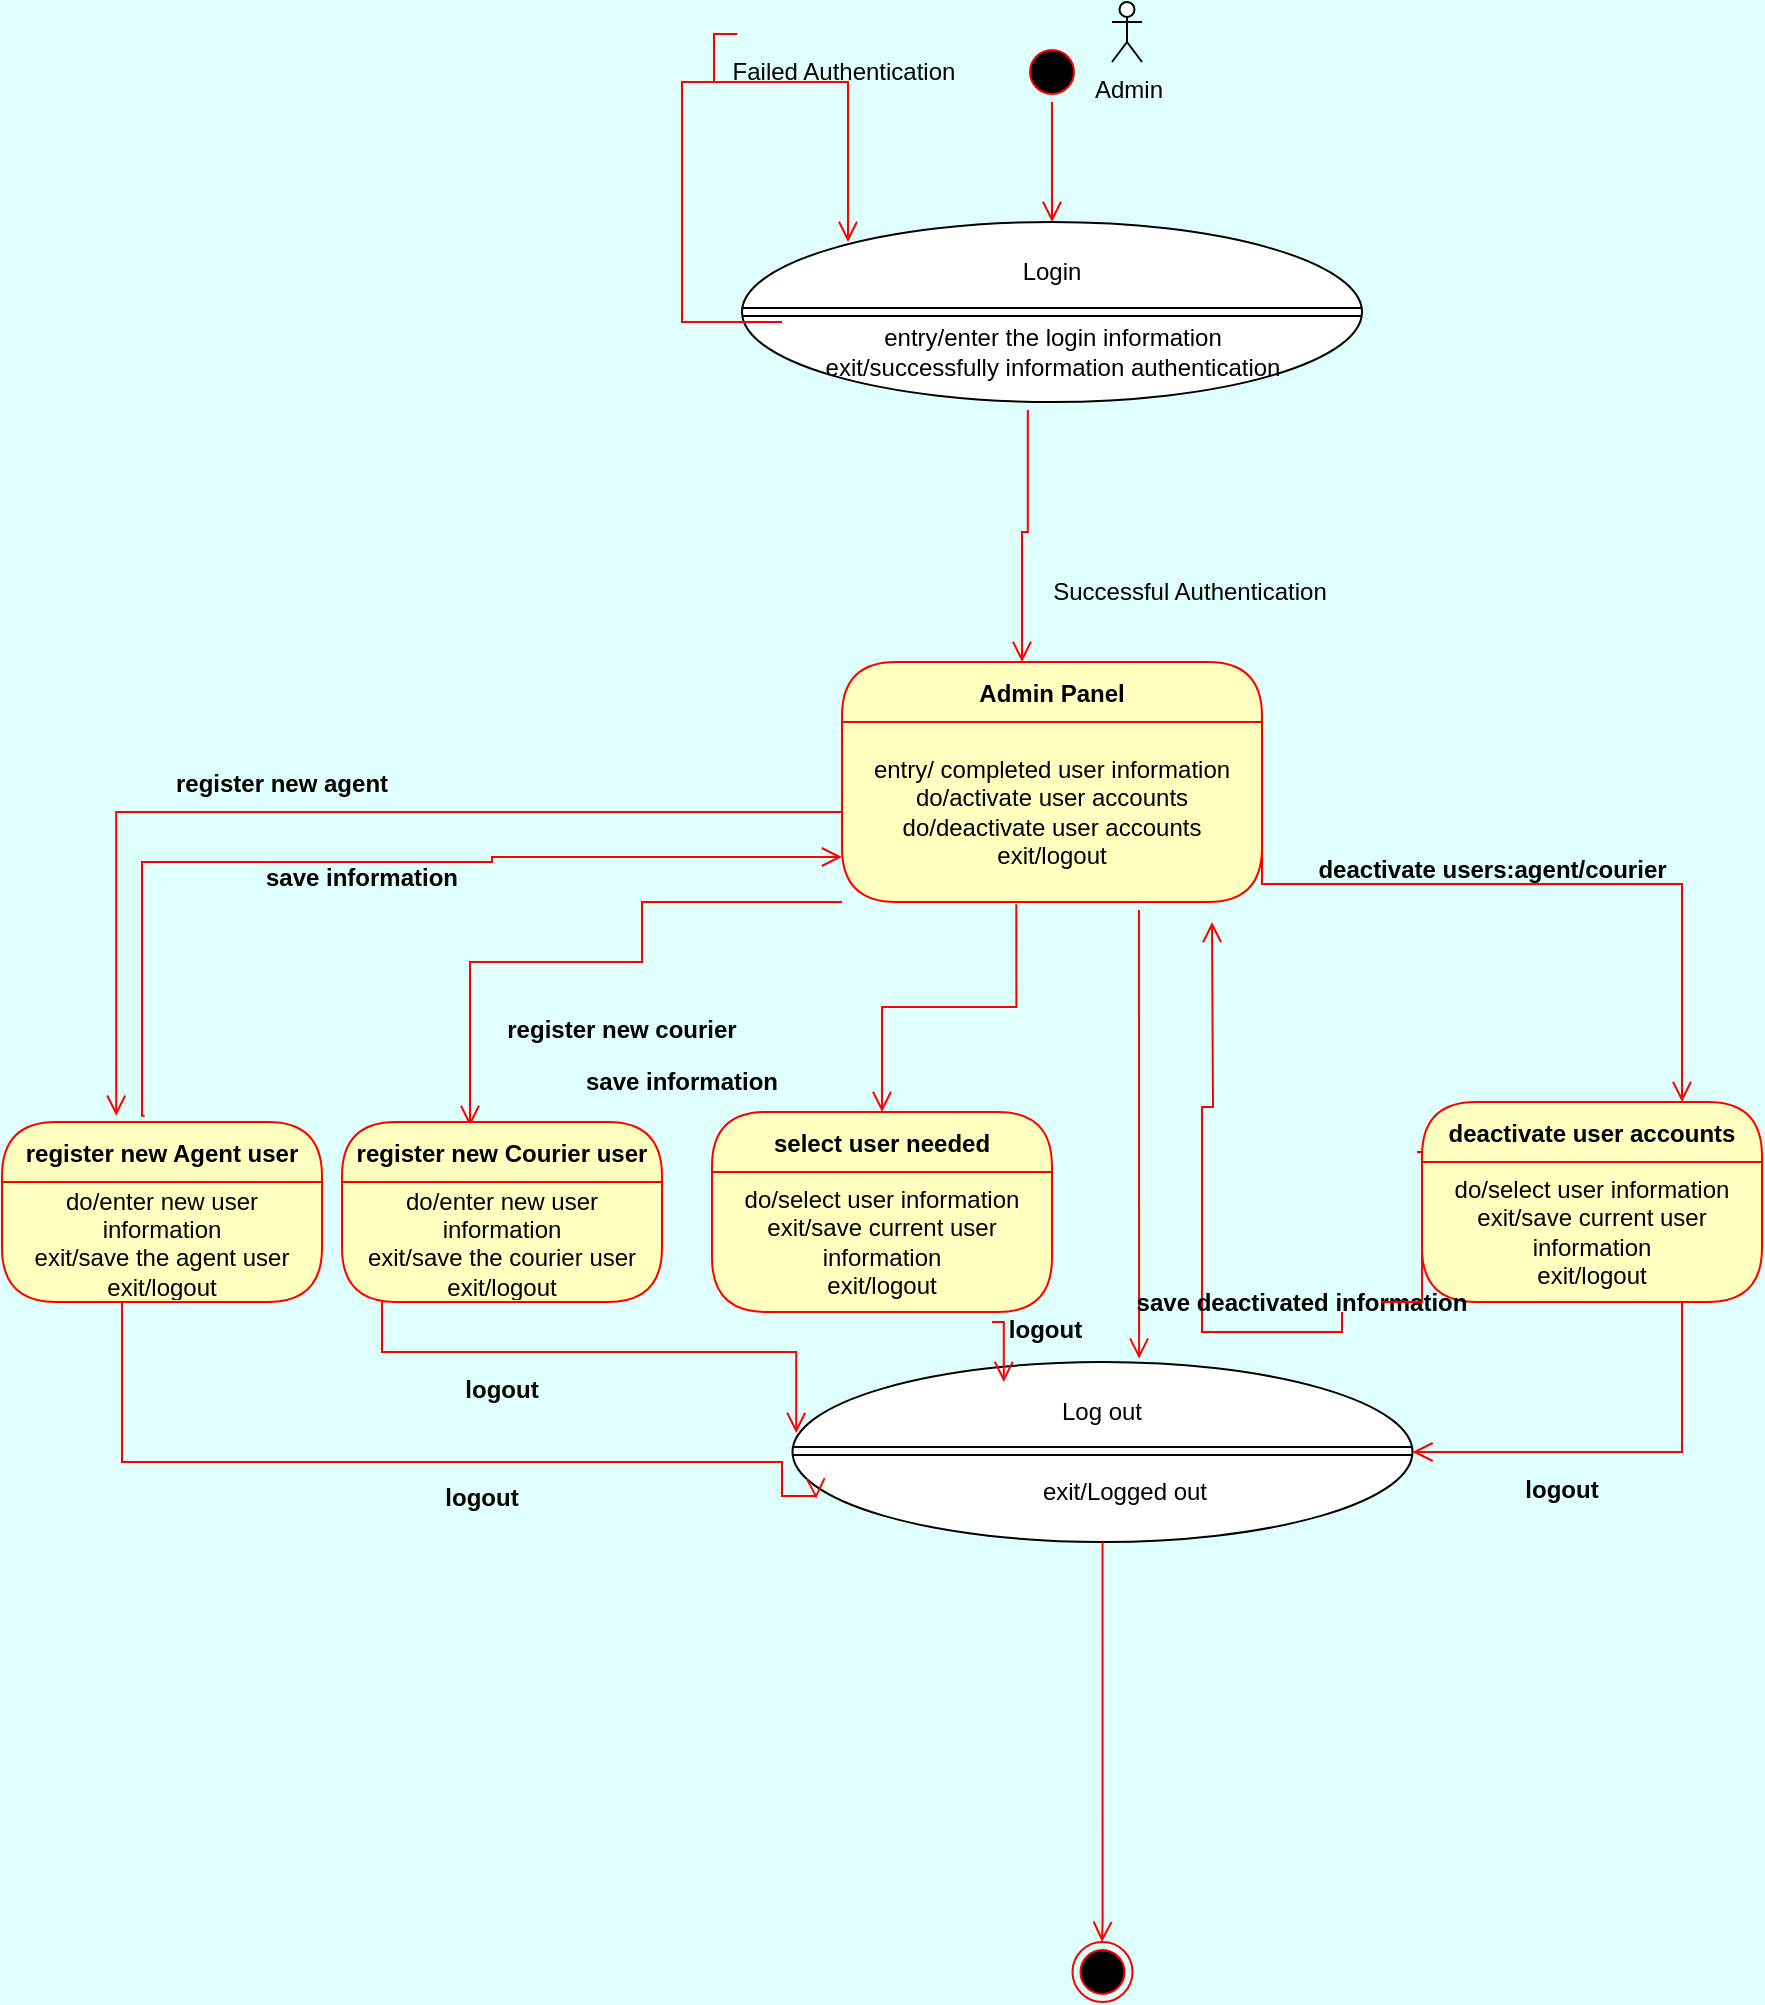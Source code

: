 <mxfile version="20.0.1" type="device"><diagram id="FP2FVaoPAKqpPKVyi37t" name="Page-1"><mxGraphModel dx="1575" dy="1011" grid="1" gridSize="10" guides="1" tooltips="1" connect="1" arrows="1" fold="1" page="1" pageScale="1" pageWidth="850" pageHeight="1100" background="#DEFFFC" math="0" shadow="0"><root><mxCell id="0"/><mxCell id="1" parent="0"/><mxCell id="WLlmQT1WjsfkC0d0wtnA-1" value="" style="ellipse;html=1;shape=startState;fillColor=#000000;strokeColor=#ff0000;" vertex="1" parent="1"><mxGeometry x="410" y="30" width="30" height="30" as="geometry"/></mxCell><mxCell id="WLlmQT1WjsfkC0d0wtnA-2" value="" style="edgeStyle=orthogonalEdgeStyle;html=1;verticalAlign=bottom;endArrow=open;endSize=8;strokeColor=#ff0000;rounded=0;" edge="1" source="WLlmQT1WjsfkC0d0wtnA-1" parent="1"><mxGeometry relative="1" as="geometry"><mxPoint x="425" y="120" as="targetPoint"/></mxGeometry></mxCell><mxCell id="WLlmQT1WjsfkC0d0wtnA-3" value="" style="ellipse;whiteSpace=wrap;html=1;" vertex="1" parent="1"><mxGeometry x="270" y="120" width="310" height="90" as="geometry"/></mxCell><mxCell id="WLlmQT1WjsfkC0d0wtnA-4" value="" style="shape=link;html=1;rounded=0;entryX=1;entryY=0.5;entryDx=0;entryDy=0;exitX=0;exitY=0.5;exitDx=0;exitDy=0;" edge="1" parent="1" source="WLlmQT1WjsfkC0d0wtnA-3" target="WLlmQT1WjsfkC0d0wtnA-3"><mxGeometry width="100" relative="1" as="geometry"><mxPoint x="365" y="159.5" as="sourcePoint"/><mxPoint x="465" y="159.5" as="targetPoint"/></mxGeometry></mxCell><mxCell id="WLlmQT1WjsfkC0d0wtnA-5" value="Login" style="text;html=1;strokeColor=none;fillColor=none;align=center;verticalAlign=middle;whiteSpace=wrap;rounded=0;" vertex="1" parent="1"><mxGeometry x="395" y="130" width="60" height="30" as="geometry"/></mxCell><mxCell id="WLlmQT1WjsfkC0d0wtnA-6" value="entry/enter the login information&lt;br&gt;exit/successfully information authentication" style="text;html=1;strokeColor=none;fillColor=none;align=center;verticalAlign=middle;whiteSpace=wrap;rounded=0;" vertex="1" parent="1"><mxGeometry x="308" y="170" width="234.5" height="30" as="geometry"/></mxCell><mxCell id="WLlmQT1WjsfkC0d0wtnA-7" value="Admin" style="shape=umlActor;verticalLabelPosition=bottom;verticalAlign=top;html=1;outlineConnect=0;" vertex="1" parent="1"><mxGeometry x="455" y="10" width="15" height="30" as="geometry"/></mxCell><mxCell id="WLlmQT1WjsfkC0d0wtnA-13" value="" style="edgeStyle=orthogonalEdgeStyle;html=1;verticalAlign=bottom;endArrow=open;endSize=8;strokeColor=#ff0000;rounded=0;startArrow=none;" edge="1" parent="1" source="WLlmQT1WjsfkC0d0wtnA-14"><mxGeometry relative="1" as="geometry"><mxPoint x="323" y="130" as="targetPoint"/><mxPoint x="290" y="160" as="sourcePoint"/><Array as="points"><mxPoint x="240" y="50"/><mxPoint x="323" y="50"/></Array></mxGeometry></mxCell><mxCell id="WLlmQT1WjsfkC0d0wtnA-14" value="Failed Authentication" style="text;html=1;strokeColor=none;fillColor=none;align=center;verticalAlign=middle;whiteSpace=wrap;rounded=0;" vertex="1" parent="1"><mxGeometry x="260" y="30" width="121.75" height="30" as="geometry"/></mxCell><mxCell id="WLlmQT1WjsfkC0d0wtnA-15" value="" style="edgeStyle=orthogonalEdgeStyle;html=1;verticalAlign=bottom;endArrow=none;endSize=8;strokeColor=#ff0000;rounded=0;entryX=0.063;entryY=-0.133;entryDx=0;entryDy=0;entryPerimeter=0;" edge="1" parent="1" target="WLlmQT1WjsfkC0d0wtnA-14"><mxGeometry relative="1" as="geometry"><mxPoint x="323.024" y="126.01" as="targetPoint"/><mxPoint x="268" y="170" as="sourcePoint"/><Array as="points"><mxPoint x="290" y="170"/><mxPoint x="240" y="170"/><mxPoint x="240" y="50"/><mxPoint x="256" y="50"/><mxPoint x="256" y="26"/></Array></mxGeometry></mxCell><mxCell id="WLlmQT1WjsfkC0d0wtnA-18" value="Admin Panel" style="swimlane;fontStyle=1;align=center;verticalAlign=middle;childLayout=stackLayout;horizontal=1;startSize=30;horizontalStack=0;resizeParent=0;resizeLast=1;container=0;fontColor=#000000;collapsible=0;rounded=1;arcSize=30;strokeColor=#ff0000;fillColor=#ffffc0;swimlaneFillColor=#ffffc0;dropTarget=0;" vertex="1" parent="1"><mxGeometry x="320" y="340" width="210" height="120" as="geometry"/></mxCell><mxCell id="WLlmQT1WjsfkC0d0wtnA-27" value="entry/ completed user information&lt;br&gt;do/activate user accounts&lt;br&gt;do/deactivate user accounts&lt;br&gt;exit/logout" style="text;html=1;strokeColor=none;fillColor=none;align=center;verticalAlign=middle;spacingLeft=4;spacingRight=4;whiteSpace=wrap;overflow=hidden;rotatable=0;fontColor=#000000;" vertex="1" parent="WLlmQT1WjsfkC0d0wtnA-18"><mxGeometry y="30" width="210" height="90" as="geometry"/></mxCell><mxCell id="WLlmQT1WjsfkC0d0wtnA-19" value="entry/ completed user information&lt;br&gt;do/activate user accounts&lt;br&gt;do/deactivate user accounts&lt;br&gt;exit/logout" style="text;html=1;strokeColor=none;fillColor=none;align=center;verticalAlign=middle;spacingLeft=4;spacingRight=4;whiteSpace=wrap;overflow=hidden;rotatable=0;fontColor=#000000;" vertex="1" parent="WLlmQT1WjsfkC0d0wtnA-18"><mxGeometry y="120" width="210" as="geometry"/></mxCell><mxCell id="WLlmQT1WjsfkC0d0wtnA-20" value="" style="edgeStyle=orthogonalEdgeStyle;html=1;verticalAlign=bottom;endArrow=open;endSize=8;strokeColor=#ff0000;rounded=0;exitX=0.707;exitY=1.044;exitDx=0;exitDy=0;exitPerimeter=0;entryX=0.559;entryY=-0.019;entryDx=0;entryDy=0;entryPerimeter=0;" edge="1" source="WLlmQT1WjsfkC0d0wtnA-27" parent="1" target="WLlmQT1WjsfkC0d0wtnA-23"><mxGeometry relative="1" as="geometry"><mxPoint x="460" y="690" as="targetPoint"/><Array as="points"/></mxGeometry></mxCell><mxCell id="WLlmQT1WjsfkC0d0wtnA-21" value="Successful Authentication" style="text;html=1;strokeColor=none;fillColor=none;align=center;verticalAlign=middle;whiteSpace=wrap;rounded=0;" vertex="1" parent="1"><mxGeometry x="410" y="290" width="168.37" height="30" as="geometry"/></mxCell><mxCell id="WLlmQT1WjsfkC0d0wtnA-23" value="" style="ellipse;whiteSpace=wrap;html=1;" vertex="1" parent="1"><mxGeometry x="295.25" y="690" width="310" height="90" as="geometry"/></mxCell><mxCell id="WLlmQT1WjsfkC0d0wtnA-24" value="" style="shape=link;html=1;rounded=0;entryX=1;entryY=0.5;entryDx=0;entryDy=0;exitX=0;exitY=0.5;exitDx=0;exitDy=0;" edge="1" parent="1"><mxGeometry width="100" relative="1" as="geometry"><mxPoint x="295.25" y="734.5" as="sourcePoint"/><mxPoint x="605.25" y="734.5" as="targetPoint"/></mxGeometry></mxCell><mxCell id="WLlmQT1WjsfkC0d0wtnA-25" value="Log out" style="text;html=1;strokeColor=none;fillColor=none;align=center;verticalAlign=middle;whiteSpace=wrap;rounded=0;" vertex="1" parent="1"><mxGeometry x="420.25" y="700" width="60" height="30" as="geometry"/></mxCell><mxCell id="WLlmQT1WjsfkC0d0wtnA-26" value="exit/Logged out" style="text;html=1;strokeColor=none;fillColor=none;align=center;verticalAlign=middle;whiteSpace=wrap;rounded=0;" vertex="1" parent="1"><mxGeometry x="343.87" y="740" width="234.5" height="30" as="geometry"/></mxCell><mxCell id="WLlmQT1WjsfkC0d0wtnA-28" value="" style="edgeStyle=orthogonalEdgeStyle;html=1;verticalAlign=bottom;endArrow=open;endSize=8;strokeColor=#ff0000;rounded=0;entryX=0.4;entryY=0.022;entryDx=0;entryDy=0;entryPerimeter=0;exitX=0;exitY=1;exitDx=0;exitDy=0;" edge="1" parent="1" source="WLlmQT1WjsfkC0d0wtnA-27" target="WLlmQT1WjsfkC0d0wtnA-34"><mxGeometry relative="1" as="geometry"><mxPoint x="155.25" y="610" as="targetPoint"/><mxPoint x="310" y="440" as="sourcePoint"/><Array as="points"><mxPoint x="220" y="460"/><mxPoint x="220" y="490"/><mxPoint x="134" y="490"/></Array></mxGeometry></mxCell><mxCell id="WLlmQT1WjsfkC0d0wtnA-29" value="register new Agent user" style="swimlane;fontStyle=1;align=center;verticalAlign=middle;childLayout=stackLayout;horizontal=1;startSize=30;horizontalStack=0;resizeParent=0;resizeLast=1;container=0;fontColor=#000000;collapsible=0;rounded=1;arcSize=30;strokeColor=#ff0000;fillColor=#ffffc0;swimlaneFillColor=#ffffc0;dropTarget=0;" vertex="1" parent="1"><mxGeometry x="-100" y="570" width="160" height="90" as="geometry"/></mxCell><mxCell id="WLlmQT1WjsfkC0d0wtnA-30" value="do/enter new user information&lt;br&gt;exit/save the agent user&lt;br&gt;exit/logout" style="text;html=1;strokeColor=none;fillColor=none;align=center;verticalAlign=middle;spacingLeft=4;spacingRight=4;whiteSpace=wrap;overflow=hidden;rotatable=0;fontColor=#000000;" vertex="1" parent="WLlmQT1WjsfkC0d0wtnA-29"><mxGeometry y="30" width="160" height="60" as="geometry"/></mxCell><mxCell id="WLlmQT1WjsfkC0d0wtnA-32" value="do/enter new user information&lt;br&gt;exit/save the agent user&lt;br&gt;exit/logout" style="text;html=1;strokeColor=none;fillColor=none;align=center;verticalAlign=middle;spacingLeft=4;spacingRight=4;whiteSpace=wrap;overflow=hidden;rotatable=0;fontColor=#000000;" vertex="1" parent="WLlmQT1WjsfkC0d0wtnA-29"><mxGeometry y="90" width="160" as="geometry"/></mxCell><mxCell id="WLlmQT1WjsfkC0d0wtnA-31" value="" style="edgeStyle=orthogonalEdgeStyle;html=1;verticalAlign=bottom;endArrow=open;endSize=8;strokeColor=#ff0000;rounded=0;entryX=0.038;entryY=0.759;entryDx=0;entryDy=0;entryPerimeter=0;" edge="1" source="WLlmQT1WjsfkC0d0wtnA-29" parent="1" target="WLlmQT1WjsfkC0d0wtnA-23"><mxGeometry relative="1" as="geometry"><mxPoint x="290" y="750" as="targetPoint"/><Array as="points"><mxPoint x="-40" y="740"/><mxPoint x="290" y="740"/><mxPoint x="290" y="757"/><mxPoint x="307" y="757"/></Array></mxGeometry></mxCell><mxCell id="WLlmQT1WjsfkC0d0wtnA-33" value="logout" style="text;align=center;fontStyle=1;verticalAlign=middle;spacingLeft=3;spacingRight=3;strokeColor=none;rotatable=0;points=[[0,0.5],[1,0.5]];portConstraint=eastwest;" vertex="1" parent="1"><mxGeometry x="100" y="744" width="80" height="26" as="geometry"/></mxCell><mxCell id="WLlmQT1WjsfkC0d0wtnA-34" value="register new Courier user" style="swimlane;fontStyle=1;align=center;verticalAlign=middle;childLayout=stackLayout;horizontal=1;startSize=30;horizontalStack=0;resizeParent=0;resizeLast=1;container=0;fontColor=#000000;collapsible=0;rounded=1;arcSize=30;strokeColor=#ff0000;fillColor=#ffffc0;swimlaneFillColor=#ffffc0;dropTarget=0;" vertex="1" parent="1"><mxGeometry x="70" y="570" width="160" height="90" as="geometry"/></mxCell><mxCell id="WLlmQT1WjsfkC0d0wtnA-35" value="do/enter new user information&lt;br&gt;exit/save the courier user&lt;br&gt;exit/logout" style="text;html=1;strokeColor=none;fillColor=none;align=center;verticalAlign=middle;spacingLeft=4;spacingRight=4;whiteSpace=wrap;overflow=hidden;rotatable=0;fontColor=#000000;" vertex="1" parent="WLlmQT1WjsfkC0d0wtnA-34"><mxGeometry y="30" width="160" height="60" as="geometry"/></mxCell><mxCell id="WLlmQT1WjsfkC0d0wtnA-36" value="do/enter new user information&lt;br&gt;exit/save the agent user&lt;br&gt;exit/logout" style="text;html=1;strokeColor=none;fillColor=none;align=center;verticalAlign=middle;spacingLeft=4;spacingRight=4;whiteSpace=wrap;overflow=hidden;rotatable=0;fontColor=#000000;" vertex="1" parent="WLlmQT1WjsfkC0d0wtnA-34"><mxGeometry y="90" width="160" as="geometry"/></mxCell><mxCell id="WLlmQT1WjsfkC0d0wtnA-37" value="" style="edgeStyle=orthogonalEdgeStyle;html=1;verticalAlign=bottom;endArrow=open;endSize=8;strokeColor=#ff0000;rounded=0;entryX=0.357;entryY=-0.035;entryDx=0;entryDy=0;entryPerimeter=0;exitX=0;exitY=0.5;exitDx=0;exitDy=0;" edge="1" parent="1" source="WLlmQT1WjsfkC0d0wtnA-27" target="WLlmQT1WjsfkC0d0wtnA-29"><mxGeometry relative="1" as="geometry"><mxPoint x="110" y="568" as="targetPoint"/><mxPoint x="470" y="498" as="sourcePoint"/></mxGeometry></mxCell><mxCell id="WLlmQT1WjsfkC0d0wtnA-40" value="register new agent" style="text;align=center;fontStyle=1;verticalAlign=middle;spacingLeft=3;spacingRight=3;strokeColor=none;rotatable=0;points=[[0,0.5],[1,0.5]];portConstraint=eastwest;" vertex="1" parent="1"><mxGeometry y="387" width="80" height="26" as="geometry"/></mxCell><mxCell id="WLlmQT1WjsfkC0d0wtnA-41" value="register new courier" style="text;align=center;fontStyle=1;verticalAlign=middle;spacingLeft=3;spacingRight=3;strokeColor=none;rotatable=0;points=[[0,0.5],[1,0.5]];portConstraint=eastwest;" vertex="1" parent="1"><mxGeometry x="170" y="510" width="80" height="26" as="geometry"/></mxCell><mxCell id="WLlmQT1WjsfkC0d0wtnA-42" value="" style="edgeStyle=orthogonalEdgeStyle;html=1;verticalAlign=bottom;endArrow=open;endSize=8;strokeColor=#ff0000;rounded=0;exitX=0.461;exitY=1.044;exitDx=0;exitDy=0;exitPerimeter=0;" edge="1" parent="1" source="WLlmQT1WjsfkC0d0wtnA-3"><mxGeometry relative="1" as="geometry"><mxPoint x="410" y="340" as="targetPoint"/><mxPoint x="385.0" y="220" as="sourcePoint"/><Array as="points"><mxPoint x="413" y="275"/><mxPoint x="410" y="275"/></Array></mxGeometry></mxCell><mxCell id="WLlmQT1WjsfkC0d0wtnA-43" value="select user needed" style="swimlane;fontStyle=1;align=center;verticalAlign=middle;childLayout=stackLayout;horizontal=1;startSize=30;horizontalStack=0;resizeParent=0;resizeLast=1;container=0;fontColor=#000000;collapsible=0;rounded=1;arcSize=30;strokeColor=#ff0000;fillColor=#ffffc0;swimlaneFillColor=#ffffc0;dropTarget=0;" vertex="1" parent="1"><mxGeometry x="255" y="565" width="170" height="100" as="geometry"/></mxCell><mxCell id="WLlmQT1WjsfkC0d0wtnA-44" value="do/select user information&lt;br&gt;exit/save current user information&lt;br&gt;exit/logout" style="text;html=1;strokeColor=none;fillColor=none;align=center;verticalAlign=middle;spacingLeft=4;spacingRight=4;whiteSpace=wrap;overflow=hidden;rotatable=0;fontColor=#000000;" vertex="1" parent="WLlmQT1WjsfkC0d0wtnA-43"><mxGeometry y="30" width="170" height="70" as="geometry"/></mxCell><mxCell id="WLlmQT1WjsfkC0d0wtnA-46" value="" style="edgeStyle=orthogonalEdgeStyle;html=1;verticalAlign=bottom;endArrow=open;endSize=8;strokeColor=#ff0000;rounded=0;exitX=0.415;exitY=1.013;exitDx=0;exitDy=0;exitPerimeter=0;" edge="1" parent="1" source="WLlmQT1WjsfkC0d0wtnA-27" target="WLlmQT1WjsfkC0d0wtnA-43"><mxGeometry relative="1" as="geometry"><mxPoint x="144" y="581.98" as="targetPoint"/><mxPoint x="470" y="530" as="sourcePoint"/></mxGeometry></mxCell><mxCell id="WLlmQT1WjsfkC0d0wtnA-50" value="" style="edgeStyle=orthogonalEdgeStyle;html=1;verticalAlign=bottom;endArrow=open;endSize=8;strokeColor=#ff0000;rounded=0;entryX=0.006;entryY=0.394;entryDx=0;entryDy=0;entryPerimeter=0;" edge="1" parent="1" target="WLlmQT1WjsfkC0d0wtnA-23"><mxGeometry relative="1" as="geometry"><mxPoint x="240" y="676" as="targetPoint"/><mxPoint x="90" y="660" as="sourcePoint"/><Array as="points"><mxPoint x="90" y="685"/><mxPoint x="297" y="685"/></Array></mxGeometry></mxCell><mxCell id="WLlmQT1WjsfkC0d0wtnA-51" value="logout" style="text;align=center;fontStyle=1;verticalAlign=middle;spacingLeft=3;spacingRight=3;strokeColor=none;rotatable=0;points=[[0,0.5],[1,0.5]];portConstraint=eastwest;" vertex="1" parent="1"><mxGeometry x="110" y="690" width="80" height="26" as="geometry"/></mxCell><mxCell id="WLlmQT1WjsfkC0d0wtnA-52" value="deactivate user accounts" style="swimlane;fontStyle=1;align=center;verticalAlign=middle;childLayout=stackLayout;horizontal=1;startSize=30;horizontalStack=0;resizeParent=0;resizeLast=1;container=0;fontColor=#000000;collapsible=0;rounded=1;arcSize=30;strokeColor=#ff0000;fillColor=#ffffc0;swimlaneFillColor=#ffffc0;dropTarget=0;" vertex="1" parent="1"><mxGeometry x="610" y="560" width="170" height="100" as="geometry"/></mxCell><mxCell id="WLlmQT1WjsfkC0d0wtnA-53" value="do/select user information&lt;br&gt;exit/save current user information&lt;br&gt;exit/logout" style="text;html=1;strokeColor=none;fillColor=none;align=center;verticalAlign=middle;spacingLeft=4;spacingRight=4;whiteSpace=wrap;overflow=hidden;rotatable=0;fontColor=#000000;" vertex="1" parent="WLlmQT1WjsfkC0d0wtnA-52"><mxGeometry y="30" width="170" height="70" as="geometry"/></mxCell><mxCell id="WLlmQT1WjsfkC0d0wtnA-55" value="" style="edgeStyle=orthogonalEdgeStyle;html=1;verticalAlign=bottom;endArrow=open;endSize=8;strokeColor=#ff0000;rounded=0;" edge="1" parent="1"><mxGeometry relative="1" as="geometry"><mxPoint x="400.89" y="700" as="targetPoint"/><mxPoint x="395" y="670" as="sourcePoint"/><Array as="points"><mxPoint x="401" y="670"/></Array></mxGeometry></mxCell><mxCell id="WLlmQT1WjsfkC0d0wtnA-56" value="logout" style="text;align=center;fontStyle=1;verticalAlign=middle;spacingLeft=3;spacingRight=3;strokeColor=none;rotatable=0;points=[[0,0.5],[1,0.5]];portConstraint=eastwest;" vertex="1" parent="1"><mxGeometry x="381.75" y="660" width="80" height="26" as="geometry"/></mxCell><mxCell id="WLlmQT1WjsfkC0d0wtnA-57" value="" style="edgeStyle=orthogonalEdgeStyle;html=1;verticalAlign=bottom;endArrow=open;endSize=8;strokeColor=#ff0000;rounded=0;exitX=1;exitY=0.5;exitDx=0;exitDy=0;" edge="1" parent="1" source="WLlmQT1WjsfkC0d0wtnA-27" target="WLlmQT1WjsfkC0d0wtnA-52"><mxGeometry relative="1" as="geometry"><mxPoint x="177.12" y="520.0" as="targetPoint"/><mxPoint x="690.0" y="451.15" as="sourcePoint"/><Array as="points"><mxPoint x="530" y="451"/><mxPoint x="740" y="451"/></Array></mxGeometry></mxCell><mxCell id="WLlmQT1WjsfkC0d0wtnA-58" value="" style="edgeStyle=orthogonalEdgeStyle;html=1;verticalAlign=bottom;endArrow=open;endSize=8;strokeColor=#ff0000;rounded=0;entryX=1;entryY=0.5;entryDx=0;entryDy=0;exitX=0.75;exitY=1;exitDx=0;exitDy=0;" edge="1" parent="1" target="WLlmQT1WjsfkC0d0wtnA-23"><mxGeometry relative="1" as="geometry"><mxPoint x="700" y="500" as="targetPoint"/><mxPoint x="737.5" y="660" as="sourcePoint"/><Array as="points"><mxPoint x="740" y="660"/><mxPoint x="740" y="735"/></Array></mxGeometry></mxCell><mxCell id="WLlmQT1WjsfkC0d0wtnA-59" value="" style="edgeStyle=orthogonalEdgeStyle;html=1;verticalAlign=bottom;endArrow=open;endSize=8;strokeColor=#ff0000;rounded=0;exitX=0.75;exitY=1;exitDx=0;exitDy=0;startArrow=none;" edge="1" parent="1" source="WLlmQT1WjsfkC0d0wtnA-65"><mxGeometry relative="1" as="geometry"><mxPoint x="505" y="470" as="targetPoint"/><mxPoint x="607.5" y="585.0" as="sourcePoint"/><Array as="points"/></mxGeometry></mxCell><mxCell id="WLlmQT1WjsfkC0d0wtnA-62" value="" style="edgeStyle=orthogonalEdgeStyle;html=1;verticalAlign=bottom;endArrow=open;endSize=8;strokeColor=#ff0000;rounded=0;entryX=0;entryY=0.75;entryDx=0;entryDy=0;exitX=0.446;exitY=-0.035;exitDx=0;exitDy=0;exitPerimeter=0;" edge="1" parent="1" source="WLlmQT1WjsfkC0d0wtnA-29" target="WLlmQT1WjsfkC0d0wtnA-27"><mxGeometry relative="1" as="geometry"><mxPoint x="250" y="430" as="targetPoint"/><mxPoint x="-30" y="500" as="sourcePoint"/><Array as="points"><mxPoint x="-30" y="440"/><mxPoint x="145" y="440"/><mxPoint x="145" y="438"/></Array></mxGeometry></mxCell><mxCell id="WLlmQT1WjsfkC0d0wtnA-63" value="save information" style="text;align=center;fontStyle=1;verticalAlign=middle;spacingLeft=3;spacingRight=3;strokeColor=none;rotatable=0;points=[[0,0.5],[1,0.5]];portConstraint=eastwest;" vertex="1" parent="1"><mxGeometry x="40" y="434" width="80" height="26" as="geometry"/></mxCell><mxCell id="WLlmQT1WjsfkC0d0wtnA-64" value="save information" style="text;align=center;fontStyle=1;verticalAlign=middle;spacingLeft=3;spacingRight=3;strokeColor=none;rotatable=0;points=[[0,0.5],[1,0.5]];portConstraint=eastwest;" vertex="1" parent="1"><mxGeometry x="200" y="536" width="80" height="26" as="geometry"/></mxCell><mxCell id="WLlmQT1WjsfkC0d0wtnA-65" value="save deactivated information" style="text;align=center;fontStyle=1;verticalAlign=middle;spacingLeft=3;spacingRight=3;strokeColor=none;rotatable=0;points=[[0,0.5],[1,0.5]];portConstraint=eastwest;" vertex="1" parent="1"><mxGeometry x="510" y="654" width="80" height="11" as="geometry"/></mxCell><mxCell id="WLlmQT1WjsfkC0d0wtnA-66" value="" style="edgeStyle=orthogonalEdgeStyle;html=1;verticalAlign=bottom;endArrow=none;endSize=8;strokeColor=#ff0000;rounded=0;exitX=0.75;exitY=1;exitDx=0;exitDy=0;" edge="1" parent="1" target="WLlmQT1WjsfkC0d0wtnA-65"><mxGeometry relative="1" as="geometry"><mxPoint x="505.0" y="470" as="targetPoint"/><mxPoint x="607.5" y="585.0" as="sourcePoint"/><Array as="points"><mxPoint x="610" y="585"/><mxPoint x="610" y="660"/></Array></mxGeometry></mxCell><mxCell id="WLlmQT1WjsfkC0d0wtnA-69" value="deactivate users:agent/courier" style="text;align=center;fontStyle=1;verticalAlign=middle;spacingLeft=3;spacingRight=3;strokeColor=none;rotatable=0;points=[[0,0.5],[1,0.5]];portConstraint=eastwest;" vertex="1" parent="1"><mxGeometry x="605.25" y="430" width="80" height="26" as="geometry"/></mxCell><mxCell id="WLlmQT1WjsfkC0d0wtnA-70" value="logout" style="text;align=center;fontStyle=1;verticalAlign=middle;spacingLeft=3;spacingRight=3;strokeColor=none;rotatable=0;points=[[0,0.5],[1,0.5]];portConstraint=eastwest;" vertex="1" parent="1"><mxGeometry x="640" y="740" width="80" height="26" as="geometry"/></mxCell><mxCell id="WLlmQT1WjsfkC0d0wtnA-73" value="" style="edgeStyle=orthogonalEdgeStyle;html=1;verticalAlign=bottom;endArrow=open;endSize=8;strokeColor=#ff0000;rounded=0;exitX=0.5;exitY=1;exitDx=0;exitDy=0;" edge="1" parent="1" source="WLlmQT1WjsfkC0d0wtnA-23"><mxGeometry relative="1" as="geometry"><mxPoint x="450" y="980" as="targetPoint"/><mxPoint x="435.25" y="940" as="sourcePoint"/><Array as="points"><mxPoint x="450" y="970"/></Array></mxGeometry></mxCell><mxCell id="WLlmQT1WjsfkC0d0wtnA-76" value="" style="ellipse;html=1;shape=endState;fillColor=#000000;strokeColor=#ff0000;" vertex="1" parent="1"><mxGeometry x="435.25" y="980" width="30" height="30" as="geometry"/></mxCell></root></mxGraphModel></diagram></mxfile>